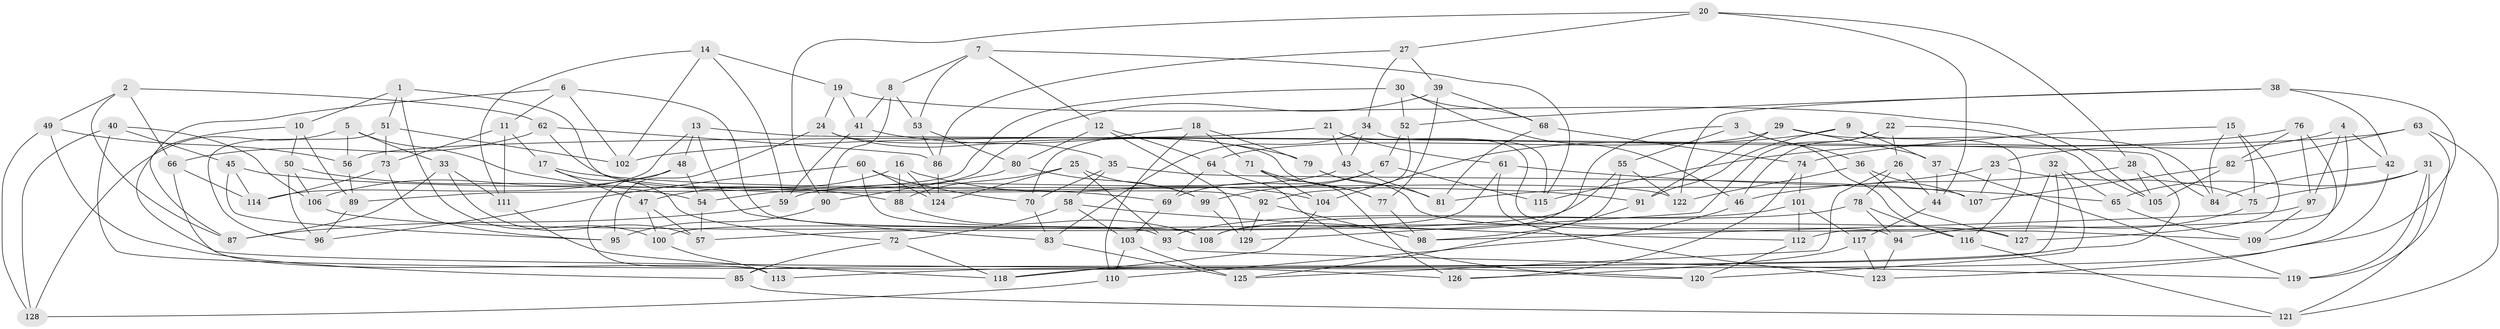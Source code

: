 // coarse degree distribution, {5: 0.15555555555555556, 4: 0.7111111111111111, 3: 0.044444444444444446, 8: 0.044444444444444446, 6: 0.011111111111111112, 9: 0.011111111111111112, 10: 0.011111111111111112, 7: 0.011111111111111112}
// Generated by graph-tools (version 1.1) at 2025/02/03/04/25 22:02:30]
// undirected, 129 vertices, 258 edges
graph export_dot {
graph [start="1"]
  node [color=gray90,style=filled];
  1;
  2;
  3;
  4;
  5;
  6;
  7;
  8;
  9;
  10;
  11;
  12;
  13;
  14;
  15;
  16;
  17;
  18;
  19;
  20;
  21;
  22;
  23;
  24;
  25;
  26;
  27;
  28;
  29;
  30;
  31;
  32;
  33;
  34;
  35;
  36;
  37;
  38;
  39;
  40;
  41;
  42;
  43;
  44;
  45;
  46;
  47;
  48;
  49;
  50;
  51;
  52;
  53;
  54;
  55;
  56;
  57;
  58;
  59;
  60;
  61;
  62;
  63;
  64;
  65;
  66;
  67;
  68;
  69;
  70;
  71;
  72;
  73;
  74;
  75;
  76;
  77;
  78;
  79;
  80;
  81;
  82;
  83;
  84;
  85;
  86;
  87;
  88;
  89;
  90;
  91;
  92;
  93;
  94;
  95;
  96;
  97;
  98;
  99;
  100;
  101;
  102;
  103;
  104;
  105;
  106;
  107;
  108;
  109;
  110;
  111;
  112;
  113;
  114;
  115;
  116;
  117;
  118;
  119;
  120;
  121;
  122;
  123;
  124;
  125;
  126;
  127;
  128;
  129;
  1 -- 100;
  1 -- 10;
  1 -- 51;
  1 -- 92;
  2 -- 49;
  2 -- 66;
  2 -- 87;
  2 -- 62;
  3 -- 36;
  3 -- 108;
  3 -- 116;
  3 -- 55;
  4 -- 42;
  4 -- 23;
  4 -- 97;
  4 -- 112;
  5 -- 128;
  5 -- 33;
  5 -- 56;
  5 -- 88;
  6 -- 87;
  6 -- 102;
  6 -- 93;
  6 -- 11;
  7 -- 115;
  7 -- 8;
  7 -- 12;
  7 -- 53;
  8 -- 53;
  8 -- 90;
  8 -- 41;
  9 -- 116;
  9 -- 104;
  9 -- 91;
  9 -- 37;
  10 -- 89;
  10 -- 120;
  10 -- 50;
  11 -- 111;
  11 -- 17;
  11 -- 73;
  12 -- 64;
  12 -- 80;
  12 -- 129;
  13 -- 83;
  13 -- 48;
  13 -- 114;
  13 -- 84;
  14 -- 111;
  14 -- 59;
  14 -- 102;
  14 -- 19;
  15 -- 84;
  15 -- 74;
  15 -- 75;
  15 -- 127;
  16 -- 124;
  16 -- 104;
  16 -- 88;
  16 -- 47;
  17 -- 72;
  17 -- 91;
  17 -- 47;
  18 -- 110;
  18 -- 79;
  18 -- 70;
  18 -- 71;
  19 -- 41;
  19 -- 105;
  19 -- 24;
  20 -- 27;
  20 -- 28;
  20 -- 44;
  20 -- 90;
  21 -- 56;
  21 -- 94;
  21 -- 61;
  21 -- 43;
  22 -- 105;
  22 -- 129;
  22 -- 26;
  22 -- 46;
  23 -- 107;
  23 -- 75;
  23 -- 81;
  24 -- 95;
  24 -- 35;
  24 -- 77;
  25 -- 93;
  25 -- 88;
  25 -- 99;
  25 -- 124;
  26 -- 78;
  26 -- 125;
  26 -- 44;
  27 -- 34;
  27 -- 86;
  27 -- 39;
  28 -- 113;
  28 -- 105;
  28 -- 46;
  29 -- 84;
  29 -- 91;
  29 -- 64;
  29 -- 37;
  30 -- 46;
  30 -- 52;
  30 -- 89;
  30 -- 68;
  31 -- 65;
  31 -- 121;
  31 -- 75;
  31 -- 119;
  32 -- 65;
  32 -- 85;
  32 -- 120;
  32 -- 127;
  33 -- 87;
  33 -- 111;
  33 -- 57;
  34 -- 43;
  34 -- 115;
  34 -- 83;
  35 -- 70;
  35 -- 107;
  35 -- 58;
  36 -- 107;
  36 -- 122;
  36 -- 127;
  37 -- 119;
  37 -- 44;
  38 -- 42;
  38 -- 118;
  38 -- 122;
  38 -- 52;
  39 -- 54;
  39 -- 77;
  39 -- 68;
  40 -- 128;
  40 -- 106;
  40 -- 45;
  40 -- 126;
  41 -- 79;
  41 -- 59;
  42 -- 84;
  42 -- 123;
  43 -- 59;
  43 -- 81;
  44 -- 117;
  45 -- 114;
  45 -- 95;
  45 -- 69;
  46 -- 110;
  47 -- 100;
  47 -- 57;
  48 -- 106;
  48 -- 54;
  48 -- 113;
  49 -- 56;
  49 -- 85;
  49 -- 128;
  50 -- 54;
  50 -- 106;
  50 -- 96;
  51 -- 73;
  51 -- 96;
  51 -- 102;
  52 -- 92;
  52 -- 67;
  53 -- 80;
  53 -- 86;
  54 -- 57;
  55 -- 122;
  55 -- 98;
  55 -- 57;
  56 -- 89;
  58 -- 112;
  58 -- 103;
  58 -- 72;
  59 -- 87;
  60 -- 124;
  60 -- 108;
  60 -- 70;
  60 -- 96;
  61 -- 100;
  61 -- 123;
  61 -- 65;
  62 -- 66;
  62 -- 122;
  62 -- 86;
  63 -- 102;
  63 -- 119;
  63 -- 121;
  63 -- 82;
  64 -- 120;
  64 -- 69;
  65 -- 109;
  66 -- 113;
  66 -- 114;
  67 -- 115;
  67 -- 99;
  67 -- 69;
  68 -- 74;
  68 -- 81;
  69 -- 103;
  70 -- 83;
  71 -- 77;
  71 -- 126;
  71 -- 104;
  72 -- 118;
  72 -- 85;
  73 -- 114;
  73 -- 95;
  74 -- 126;
  74 -- 101;
  75 -- 94;
  76 -- 109;
  76 -- 82;
  76 -- 115;
  76 -- 97;
  77 -- 98;
  78 -- 93;
  78 -- 94;
  78 -- 116;
  79 -- 109;
  79 -- 81;
  80 -- 90;
  80 -- 99;
  82 -- 105;
  82 -- 107;
  83 -- 125;
  85 -- 121;
  86 -- 124;
  88 -- 108;
  89 -- 96;
  90 -- 95;
  91 -- 125;
  92 -- 129;
  92 -- 98;
  93 -- 119;
  94 -- 123;
  97 -- 109;
  97 -- 98;
  99 -- 129;
  100 -- 113;
  101 -- 108;
  101 -- 112;
  101 -- 117;
  103 -- 110;
  103 -- 125;
  104 -- 118;
  106 -- 127;
  110 -- 128;
  111 -- 118;
  112 -- 120;
  116 -- 121;
  117 -- 123;
  117 -- 126;
}
